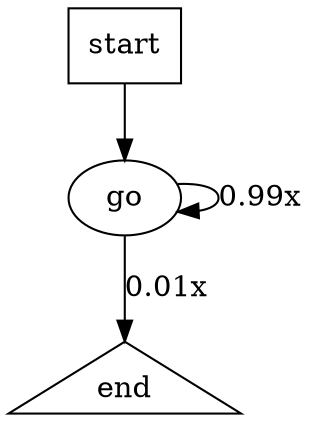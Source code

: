 digraph G {
    go [label="go"];
    start [label="start", shape=box];
    end [label="end", shape=triangle];
    go -> end [label="0.01x"];
    go -> go [label="0.99x"];
    start -> go;
}